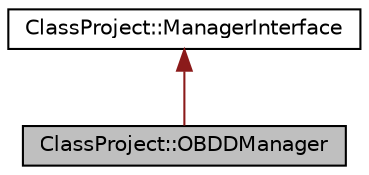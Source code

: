 digraph "ClassProject::OBDDManager"
{
 // LATEX_PDF_SIZE
  edge [fontname="Helvetica",fontsize="10",labelfontname="Helvetica",labelfontsize="10"];
  node [fontname="Helvetica",fontsize="10",shape=record];
  Node1 [label="ClassProject::OBDDManager",height=0.2,width=0.4,color="black", fillcolor="grey75", style="filled", fontcolor="black",tooltip=" "];
  Node2 -> Node1 [dir="back",color="firebrick4",fontsize="10",style="solid"];
  Node2 [label="ClassProject::ManagerInterface",height=0.2,width=0.4,color="black", fillcolor="white", style="filled",URL="$classClassProject_1_1ManagerInterface.html",tooltip=" "];
}
